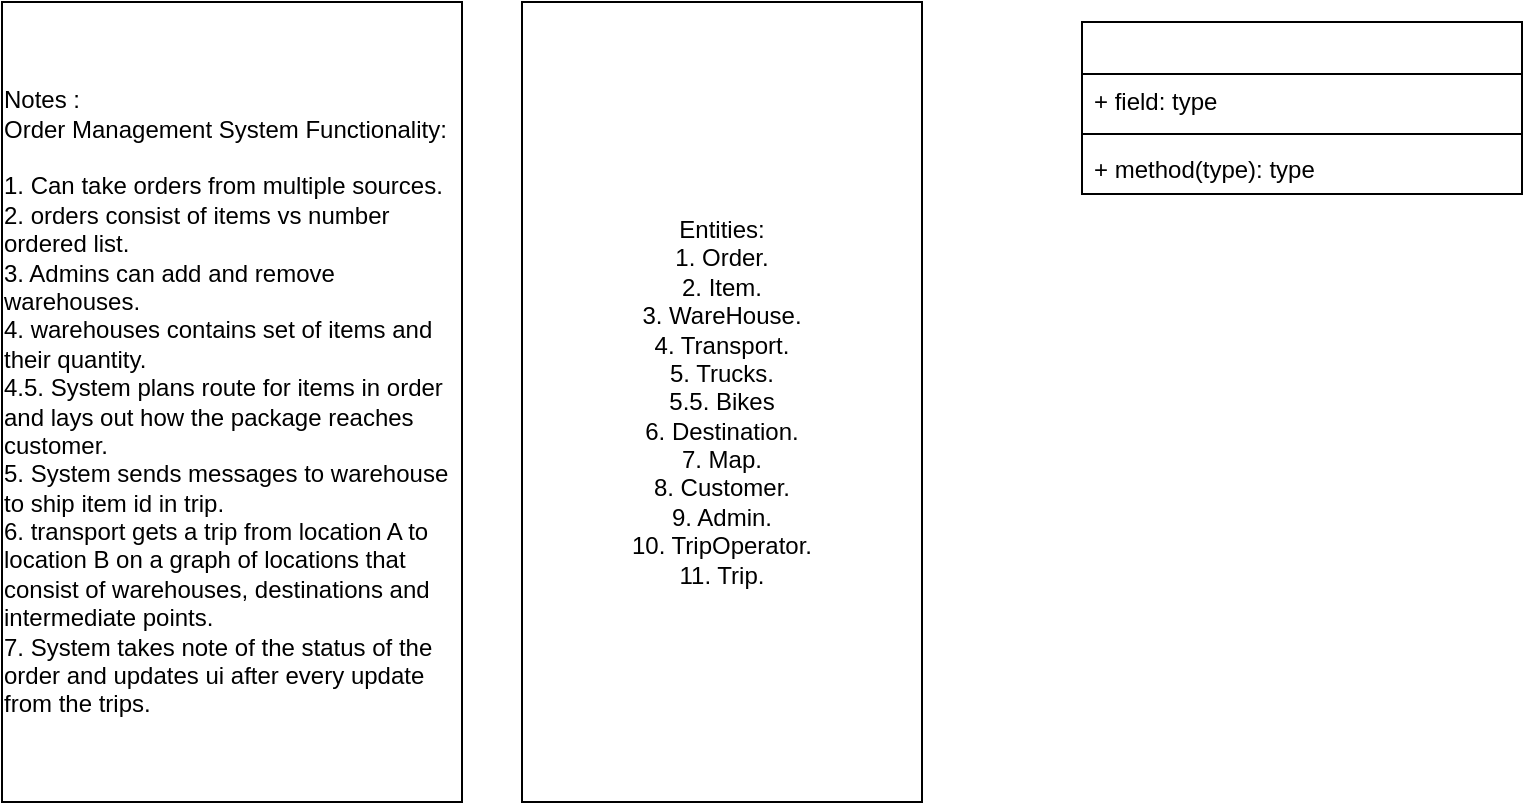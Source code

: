 <mxfile version="13.10.0" type="github">
  <diagram id="C5RBs43oDa-KdzZeNtuy" name="Page-1">
    <mxGraphModel dx="786" dy="513" grid="1" gridSize="10" guides="1" tooltips="1" connect="1" arrows="1" fold="1" page="1" pageScale="1" pageWidth="827" pageHeight="1169" math="0" shadow="0">
      <root>
        <mxCell id="WIyWlLk6GJQsqaUBKTNV-0" />
        <mxCell id="WIyWlLk6GJQsqaUBKTNV-1" parent="WIyWlLk6GJQsqaUBKTNV-0" />
        <mxCell id="P0WerOg9DDHznc6b3bxv-1" value="" style="swimlane;fontStyle=1;align=center;verticalAlign=top;childLayout=stackLayout;horizontal=1;startSize=26;horizontalStack=0;resizeParent=1;resizeParentMax=0;resizeLast=0;collapsible=1;marginBottom=0;" vertex="1" parent="WIyWlLk6GJQsqaUBKTNV-1">
          <mxGeometry x="560" y="40" width="220" height="86" as="geometry" />
        </mxCell>
        <mxCell id="P0WerOg9DDHznc6b3bxv-2" value="+ field: type" style="text;strokeColor=none;fillColor=none;align=left;verticalAlign=top;spacingLeft=4;spacingRight=4;overflow=hidden;rotatable=0;points=[[0,0.5],[1,0.5]];portConstraint=eastwest;" vertex="1" parent="P0WerOg9DDHznc6b3bxv-1">
          <mxGeometry y="26" width="220" height="26" as="geometry" />
        </mxCell>
        <mxCell id="P0WerOg9DDHznc6b3bxv-3" value="" style="line;strokeWidth=1;fillColor=none;align=left;verticalAlign=middle;spacingTop=-1;spacingLeft=3;spacingRight=3;rotatable=0;labelPosition=right;points=[];portConstraint=eastwest;" vertex="1" parent="P0WerOg9DDHznc6b3bxv-1">
          <mxGeometry y="52" width="220" height="8" as="geometry" />
        </mxCell>
        <mxCell id="P0WerOg9DDHznc6b3bxv-4" value="+ method(type): type" style="text;strokeColor=none;fillColor=none;align=left;verticalAlign=top;spacingLeft=4;spacingRight=4;overflow=hidden;rotatable=0;points=[[0,0.5],[1,0.5]];portConstraint=eastwest;" vertex="1" parent="P0WerOg9DDHznc6b3bxv-1">
          <mxGeometry y="60" width="220" height="26" as="geometry" />
        </mxCell>
        <mxCell id="P0WerOg9DDHznc6b3bxv-5" value="&lt;div style=&quot;text-align: left&quot;&gt;&lt;span&gt;Notes :&amp;nbsp;&lt;/span&gt;&lt;/div&gt;&lt;div style=&quot;text-align: left&quot;&gt;&lt;span&gt;Order Management System Functionality:&lt;/span&gt;&lt;/div&gt;&lt;div style=&quot;text-align: left&quot;&gt;&lt;br&gt;&lt;/div&gt;&lt;div style=&quot;text-align: left&quot;&gt;&lt;span&gt;1. Can take orders from multiple sources.&lt;/span&gt;&lt;/div&gt;&lt;div style=&quot;text-align: left&quot;&gt;&lt;span&gt;2. orders consist of items vs number ordered list.&lt;/span&gt;&lt;/div&gt;&lt;div style=&quot;text-align: left&quot;&gt;&lt;span&gt;3. Admins can add and remove warehouses.&lt;/span&gt;&lt;/div&gt;&lt;div style=&quot;text-align: left&quot;&gt;4. warehouses contains set of items and their quantity.&lt;/div&gt;&lt;div style=&quot;text-align: left&quot;&gt;4.5. System plans route for items in order and lays out how the package reaches customer.&lt;/div&gt;&lt;div style=&quot;text-align: left&quot;&gt;5. System sends messages to warehouse to ship item id in trip.&lt;/div&gt;&lt;div style=&quot;text-align: left&quot;&gt;6. transport gets a trip from location A to location B on a graph of locations that consist of warehouses, destinations and intermediate points.&lt;/div&gt;&lt;div style=&quot;text-align: left&quot;&gt;7. System takes note of the status of the order and updates ui after every update from the trips.&lt;/div&gt;" style="rounded=0;whiteSpace=wrap;html=1;" vertex="1" parent="WIyWlLk6GJQsqaUBKTNV-1">
          <mxGeometry x="20" y="30" width="230" height="400" as="geometry" />
        </mxCell>
        <mxCell id="P0WerOg9DDHznc6b3bxv-6" value="Entities:&lt;br&gt;1. Order.&lt;br&gt;2. Item.&lt;br&gt;3. WareHouse.&lt;br&gt;4. Transport.&lt;br&gt;5. Trucks.&lt;br&gt;5.5. Bikes&lt;br&gt;6. Destination.&lt;br&gt;7. Map.&lt;br&gt;8. Customer.&lt;br&gt;9. Admin.&lt;br&gt;10. TripOperator.&lt;br&gt;11. Trip." style="rounded=0;whiteSpace=wrap;html=1;" vertex="1" parent="WIyWlLk6GJQsqaUBKTNV-1">
          <mxGeometry x="280" y="30" width="200" height="400" as="geometry" />
        </mxCell>
      </root>
    </mxGraphModel>
  </diagram>
</mxfile>
